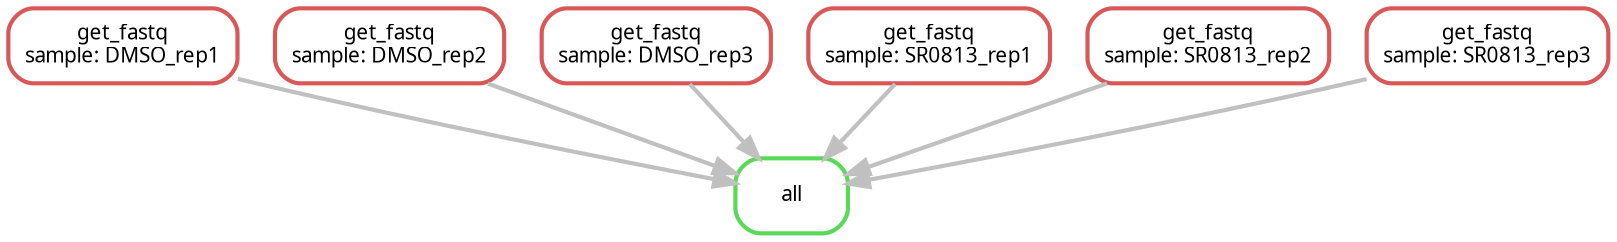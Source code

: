 digraph snakemake_dag {
    graph[bgcolor=white, margin=0];
    node[shape=box, style=rounded, fontname=sans,                 fontsize=10, penwidth=2];
    edge[penwidth=2, color=grey];
	0[label = "all", color = "0.33 0.6 0.85", style="rounded"];
	1[label = "get_fastq\nsample: DMSO_rep1", color = "0.00 0.6 0.85", style="rounded"];
	2[label = "get_fastq\nsample: DMSO_rep2", color = "0.00 0.6 0.85", style="rounded"];
	3[label = "get_fastq\nsample: DMSO_rep3", color = "0.00 0.6 0.85", style="rounded"];
	4[label = "get_fastq\nsample: SR0813_rep1", color = "0.00 0.6 0.85", style="rounded"];
	5[label = "get_fastq\nsample: SR0813_rep2", color = "0.00 0.6 0.85", style="rounded"];
	6[label = "get_fastq\nsample: SR0813_rep3", color = "0.00 0.6 0.85", style="rounded"];
	1 -> 0
	2 -> 0
	3 -> 0
	4 -> 0
	5 -> 0
	6 -> 0
}            
